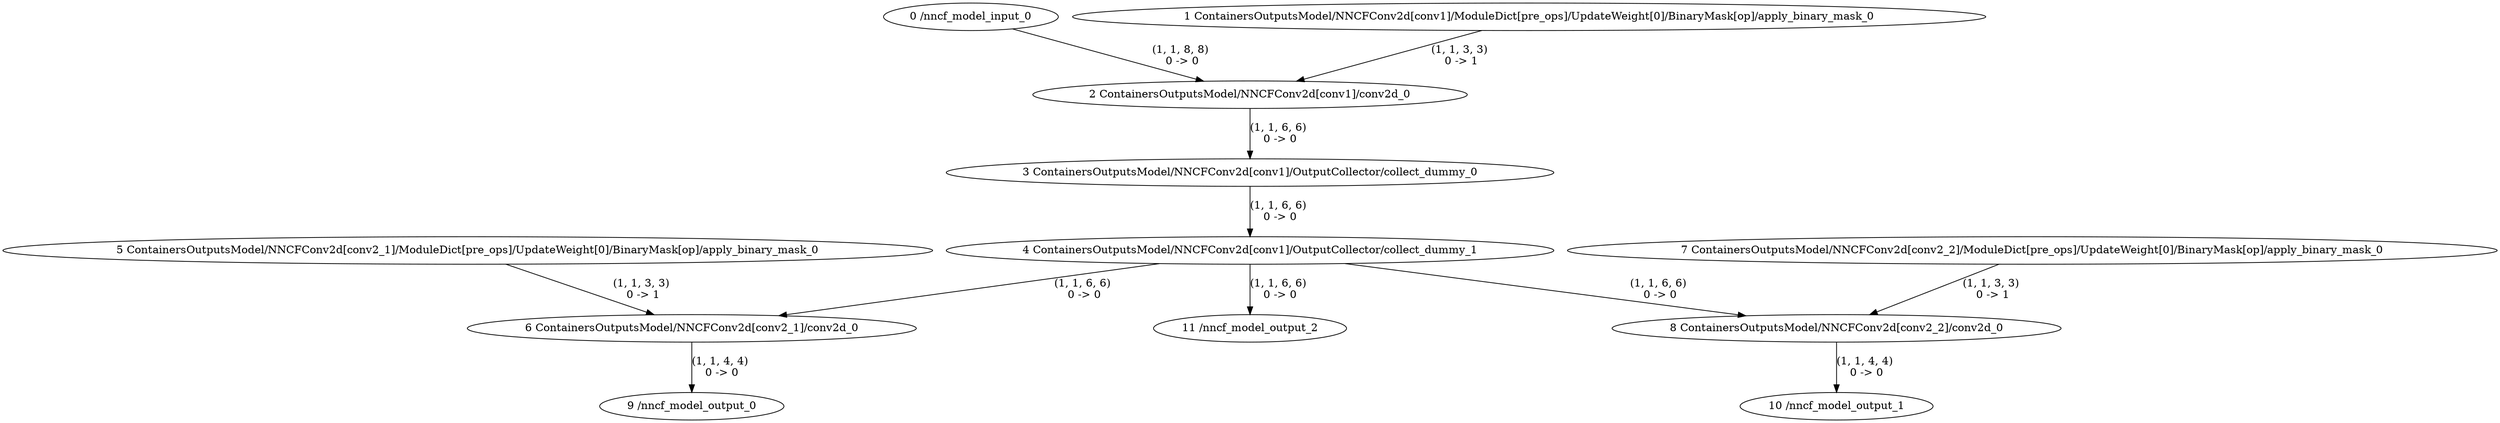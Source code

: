 strict digraph  {
"0 /nncf_model_input_0";
"1 ContainersOutputsModel/NNCFConv2d[conv1]/ModuleDict[pre_ops]/UpdateWeight[0]/BinaryMask[op]/apply_binary_mask_0";
"2 ContainersOutputsModel/NNCFConv2d[conv1]/conv2d_0";
"3 ContainersOutputsModel/NNCFConv2d[conv1]/OutputCollector/collect_dummy_0";
"4 ContainersOutputsModel/NNCFConv2d[conv1]/OutputCollector/collect_dummy_1";
"5 ContainersOutputsModel/NNCFConv2d[conv2_1]/ModuleDict[pre_ops]/UpdateWeight[0]/BinaryMask[op]/apply_binary_mask_0";
"6 ContainersOutputsModel/NNCFConv2d[conv2_1]/conv2d_0";
"7 ContainersOutputsModel/NNCFConv2d[conv2_2]/ModuleDict[pre_ops]/UpdateWeight[0]/BinaryMask[op]/apply_binary_mask_0";
"8 ContainersOutputsModel/NNCFConv2d[conv2_2]/conv2d_0";
"9 /nncf_model_output_0";
"10 /nncf_model_output_1";
"11 /nncf_model_output_2";
"0 /nncf_model_input_0" -> "2 ContainersOutputsModel/NNCFConv2d[conv1]/conv2d_0"  [label="(1, 1, 8, 8) \n0 -> 0", style=solid];
"1 ContainersOutputsModel/NNCFConv2d[conv1]/ModuleDict[pre_ops]/UpdateWeight[0]/BinaryMask[op]/apply_binary_mask_0" -> "2 ContainersOutputsModel/NNCFConv2d[conv1]/conv2d_0"  [label="(1, 1, 3, 3) \n0 -> 1", style=solid];
"2 ContainersOutputsModel/NNCFConv2d[conv1]/conv2d_0" -> "3 ContainersOutputsModel/NNCFConv2d[conv1]/OutputCollector/collect_dummy_0"  [label="(1, 1, 6, 6) \n0 -> 0", style=solid];
"3 ContainersOutputsModel/NNCFConv2d[conv1]/OutputCollector/collect_dummy_0" -> "4 ContainersOutputsModel/NNCFConv2d[conv1]/OutputCollector/collect_dummy_1"  [label="(1, 1, 6, 6) \n0 -> 0", style=solid];
"4 ContainersOutputsModel/NNCFConv2d[conv1]/OutputCollector/collect_dummy_1" -> "6 ContainersOutputsModel/NNCFConv2d[conv2_1]/conv2d_0"  [label="(1, 1, 6, 6) \n0 -> 0", style=solid];
"4 ContainersOutputsModel/NNCFConv2d[conv1]/OutputCollector/collect_dummy_1" -> "8 ContainersOutputsModel/NNCFConv2d[conv2_2]/conv2d_0"  [label="(1, 1, 6, 6) \n0 -> 0", style=solid];
"4 ContainersOutputsModel/NNCFConv2d[conv1]/OutputCollector/collect_dummy_1" -> "11 /nncf_model_output_2"  [label="(1, 1, 6, 6) \n0 -> 0", style=solid];
"5 ContainersOutputsModel/NNCFConv2d[conv2_1]/ModuleDict[pre_ops]/UpdateWeight[0]/BinaryMask[op]/apply_binary_mask_0" -> "6 ContainersOutputsModel/NNCFConv2d[conv2_1]/conv2d_0"  [label="(1, 1, 3, 3) \n0 -> 1", style=solid];
"6 ContainersOutputsModel/NNCFConv2d[conv2_1]/conv2d_0" -> "9 /nncf_model_output_0"  [label="(1, 1, 4, 4) \n0 -> 0", style=solid];
"7 ContainersOutputsModel/NNCFConv2d[conv2_2]/ModuleDict[pre_ops]/UpdateWeight[0]/BinaryMask[op]/apply_binary_mask_0" -> "8 ContainersOutputsModel/NNCFConv2d[conv2_2]/conv2d_0"  [label="(1, 1, 3, 3) \n0 -> 1", style=solid];
"8 ContainersOutputsModel/NNCFConv2d[conv2_2]/conv2d_0" -> "10 /nncf_model_output_1"  [label="(1, 1, 4, 4) \n0 -> 0", style=solid];
}
